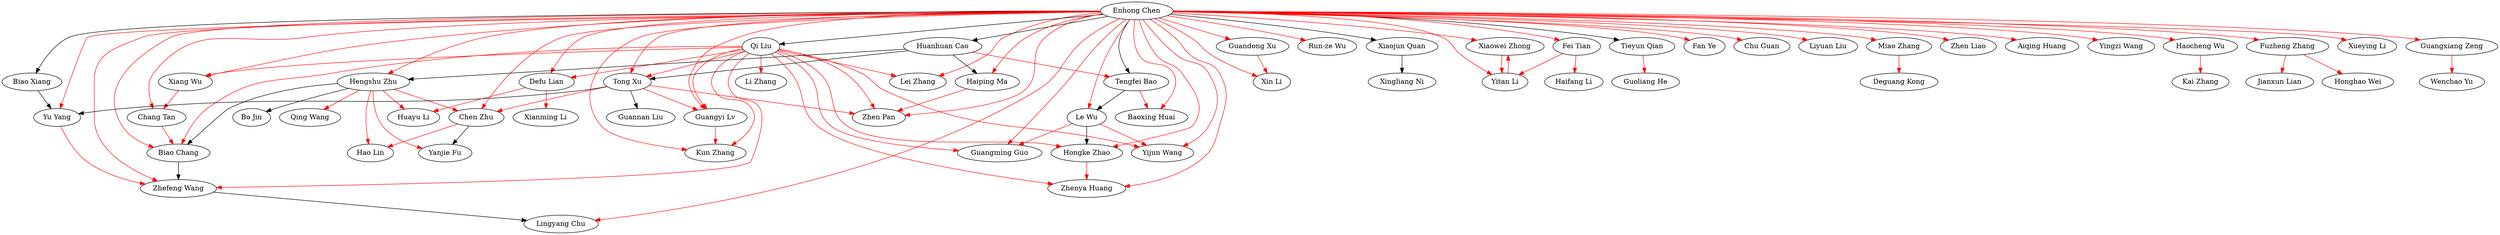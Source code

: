 strict digraph G{
"Enhong Chen" -> "Kun Zhang"[color = red]
"Enhong Chen" -> "Chang Tan"[color = red]
"Enhong Chen" -> "Guandong Xu"[color = red]
"Enhong Chen" -> "Run-ze Wu"[color = red]
"Enhong Chen" -> "Xiang Wu"[color = red]
"Enhong Chen" -> "Xiaojun Quan"
"Enhong Chen" -> "Baoxing Huai"[color = red]
"Enhong Chen" -> "Xiaowei Zhong"[color = red]
"Enhong Chen" -> "Chen Zhu"[color = red]
"Enhong Chen" -> "Lingyang Chu"[color = red]
"Enhong Chen" -> "Yitan Li"[color = red]
"Enhong Chen" -> "Yu Yang"[color = red]
"Enhong Chen" -> "Biao Chang"[color = red]
"Enhong Chen" -> "Zhenya Huang"[color = red]
"Enhong Chen" -> "Tieyun Qian"
"Enhong Chen" -> "Fan Ye"[color = red]
"Enhong Chen" -> "Yijun Wang"[color = red]
"Enhong Chen" -> "Xin Li"[color = red]
"Enhong Chen" -> "Guangyi Lv"[color = red]
"Enhong Chen" -> "Zhen Pan"[color = red]
"Enhong Chen" -> "Chu Guan"[color = red]
"Enhong Chen" -> "Fei Tian"[color = red]
"Enhong Chen" -> "Guangming Guo"[color = red]
"Enhong Chen" -> "Liyuan Liu"[color = red]
"Enhong Chen" -> "Lei Zhang"[color = red]
"Enhong Chen" -> "Miao Zhang"[color = red]
"Enhong Chen" -> "Qi Liu"
"Enhong Chen" -> "Hengshu Zhu"[color = red]
"Qi Liu" -> "Yijun Wang"[color = red]
"Qi Liu" -> "Zhefeng Wang"[color = red]
"Zhefeng Wang" -> "Lingyang Chu"
"Enhong Chen" -> "Tong Xu"[color = red]
"Enhong Chen" -> "Hongke Zhao"[color = red]
"Enhong Chen" -> "Zhen Liao"[color = red]
"Guandong Xu" -> "Xin Li"[color = red]
"Guangyi Lv" -> "Kun Zhang"[color = red]
"Enhong Chen" -> "Aiqing Huang"[color = red]
"Enhong Chen" -> "Yingzi Wang"[color = red]
"Enhong Chen" -> "Tengfei Bao"
"Enhong Chen" -> "Le Wu"[color = red]
"Enhong Chen" -> "Huanhuan Cao"
"Enhong Chen" -> "Haocheng Wu"[color = red]
"Haocheng Wu" -> "Kai Zhang"[color = red]
"Enhong Chen" -> "Biao Xiang"
"Huanhuan Cao" -> "Tong Xu"
"Hengshu Zhu" -> "Biao Chang"
"Enhong Chen" -> "Zhefeng Wang"[color = red]
"Tong Xu" -> "Guangyi Lv"[color = red]
"Tong Xu" -> "Guannan Liu"
"Enhong Chen" -> "Fuzheng Zhang"[color = red]
"Enhong Chen" -> "Xueying Li"[color = red]
"Xiang Wu" -> "Chang Tan"[color = red]
"Enhong Chen" -> "Guangxiang Zeng"[color = red]
"Hongke Zhao" -> "Zhenya Huang"[color = red]
"Enhong Chen" -> "Defu Lian"[color = red]
"Defu Lian" -> "Xianming Li"[color = red]
"Qi Liu" -> "Hongke Zhao"[color = red]
"Enhong Chen" -> "Haiping Ma"[color = red]
"Qi Liu" -> "Kun Zhang"[color = red]
"Tieyun Qian" -> "Guoliang He"[color = red]
"Le Wu" -> "Yijun Wang"[color = red]
"Qi Liu" -> "Zhen Pan"[color = red]
"Tengfei Bao" -> "Le Wu"
"Xiaojun Quan" -> "Xingliang Ni"
"Chen Zhu" -> "Hao Lin"[color = red]
"Hengshu Zhu" -> "Bo Jin"
"Hengshu Zhu" -> "Chen Zhu"
"Le Wu" -> "Guangming Guo"[color = red]
"Xiaowei Zhong" -> "Yitan Li"[color = red]
"Tong Xu" -> "Zhen Pan"[color = red]
"Hengshu Zhu" -> "Hao Lin"[color = red]
"Tong Xu" -> "Chen Zhu"[color = red]
"Fei Tian" -> "Haifang Li"[color = red]
"Yitan Li" -> "Xiaowei Zhong"[color = red]
"Qi Liu" -> "Tong Xu"[color = red]
"Qi Liu" -> "Guangyi Lv"[color = red]
"Biao Xiang" -> "Yu Yang"
"Tengfei Bao" -> "Baoxing Huai"[color = red]
"Fuzheng Zhang" -> "Honghao Wei"[color = red]
"Miao Zhang" -> "Deguang Kong"[color = red]
"Tong Xu" -> "Yu Yang"
"Biao Chang" -> "Zhefeng Wang"
"Huanhuan Cao" -> "Tengfei Bao"[color = red]
"Qi Liu" -> "Guangming Guo"[color = red]
"Le Wu" -> "Hongke Zhao"
"Qi Liu" -> "Zhenya Huang"[color = red]
"Chang Tan" -> "Biao Chang"[color = red]
"Defu Lian" -> "Huayu Li"[color = red]
"Chen Zhu" -> "Yanjie Fu"
"Huanhuan Cao" -> "Haiping Ma"
"Qi Liu" -> "Li Zhang"[color = red]
"Qi Liu" -> "Biao Chang"[color = red]
"Qi Liu" -> "Lei Zhang"[color = red]
"Qi Liu" -> "Defu Lian"[color = red]
"Haiping Ma" -> "Zhen Pan"[color = red]
"Hengshu Zhu" -> "Qing Wang"[color = red]
"Hengshu Zhu" -> "Huayu Li"[color = red]
"Yu Yang" -> "Zhefeng Wang"[color = red]
"Hengshu Zhu" -> "Yanjie Fu"[color = red]
"Fuzheng Zhang" -> "Jianxun Lian"[color = red]
"Fei Tian" -> "Yitan Li"[color = red]
"Guangxiang Zeng" -> "Wenchao Yu"[color = red]
"Huanhuan Cao" -> "Hengshu Zhu"
"Qi Liu" -> "Xiang Wu"[color = red]
"Hengshu Zhu" -> "Chen Zhu"[color = red]
}
